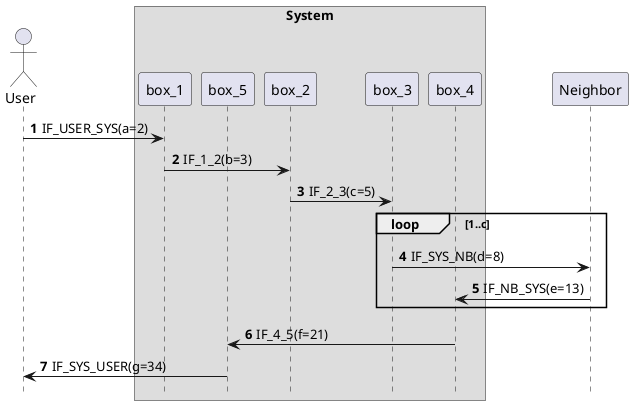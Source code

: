 ' @see https://plantuml.com/sequence-diagram

@startuml
!pragma teoz true

hide footbox
autonumber

actor User

box "System"
participant box_1
participant box_5
participant box_2
participant box_3
participant box_4
end box

participant Neighbor


User -> box_1: IF_USER_SYS(a=2)
box_1 -> box_2: IF_1_2(b=3)
box_2 -> box_3: IF_2_3(c=5)
loop 1..c
  box_3 -> Neighbor: IF_SYS_NB(d=8)
  box_4 <- Neighbor: IF_NB_SYS(e=13)
end loop
box_4 -> box_5: IF_4_5(f=21)
box_5 -> User: IF_SYS_USER(g=34)

@enduml
